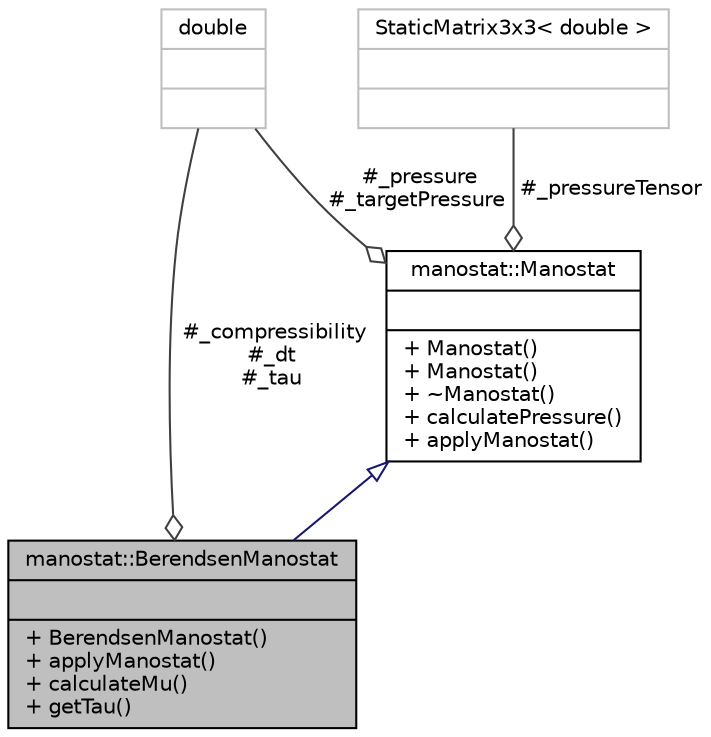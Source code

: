 digraph "manostat::BerendsenManostat"
{
 // LATEX_PDF_SIZE
  edge [fontname="Helvetica",fontsize="10",labelfontname="Helvetica",labelfontsize="10"];
  node [fontname="Helvetica",fontsize="10",shape=record];
  Node1 [label="{manostat::BerendsenManostat\n||+ BerendsenManostat()\l+ applyManostat()\l+ calculateMu()\l+ getTau()\l}",height=0.2,width=0.4,color="black", fillcolor="grey75", style="filled", fontcolor="black",tooltip=" "];
  Node2 -> Node1 [dir="back",color="midnightblue",fontsize="10",style="solid",arrowtail="onormal",fontname="Helvetica"];
  Node2 [label="{manostat::Manostat\n||+ Manostat()\l+ Manostat()\l+ ~Manostat()\l+ calculatePressure()\l+ applyManostat()\l}",height=0.2,width=0.4,color="black", fillcolor="white", style="filled",URL="$classmanostat_1_1Manostat.html",tooltip="Manostat is a base class for all manostats."];
  Node3 -> Node2 [color="grey25",fontsize="10",style="solid",label=" #_pressure\n#_targetPressure" ,arrowhead="odiamond",fontname="Helvetica"];
  Node3 [label="{double\n||}",height=0.2,width=0.4,color="grey75", fillcolor="white", style="filled",tooltip=" "];
  Node4 -> Node2 [color="grey25",fontsize="10",style="solid",label=" #_pressureTensor" ,arrowhead="odiamond",fontname="Helvetica"];
  Node4 [label="{StaticMatrix3x3\< double \>\n||}",height=0.2,width=0.4,color="grey75", fillcolor="white", style="filled",tooltip=" "];
  Node3 -> Node1 [color="grey25",fontsize="10",style="solid",label=" #_compressibility\n#_dt\n#_tau" ,arrowhead="odiamond",fontname="Helvetica"];
}
